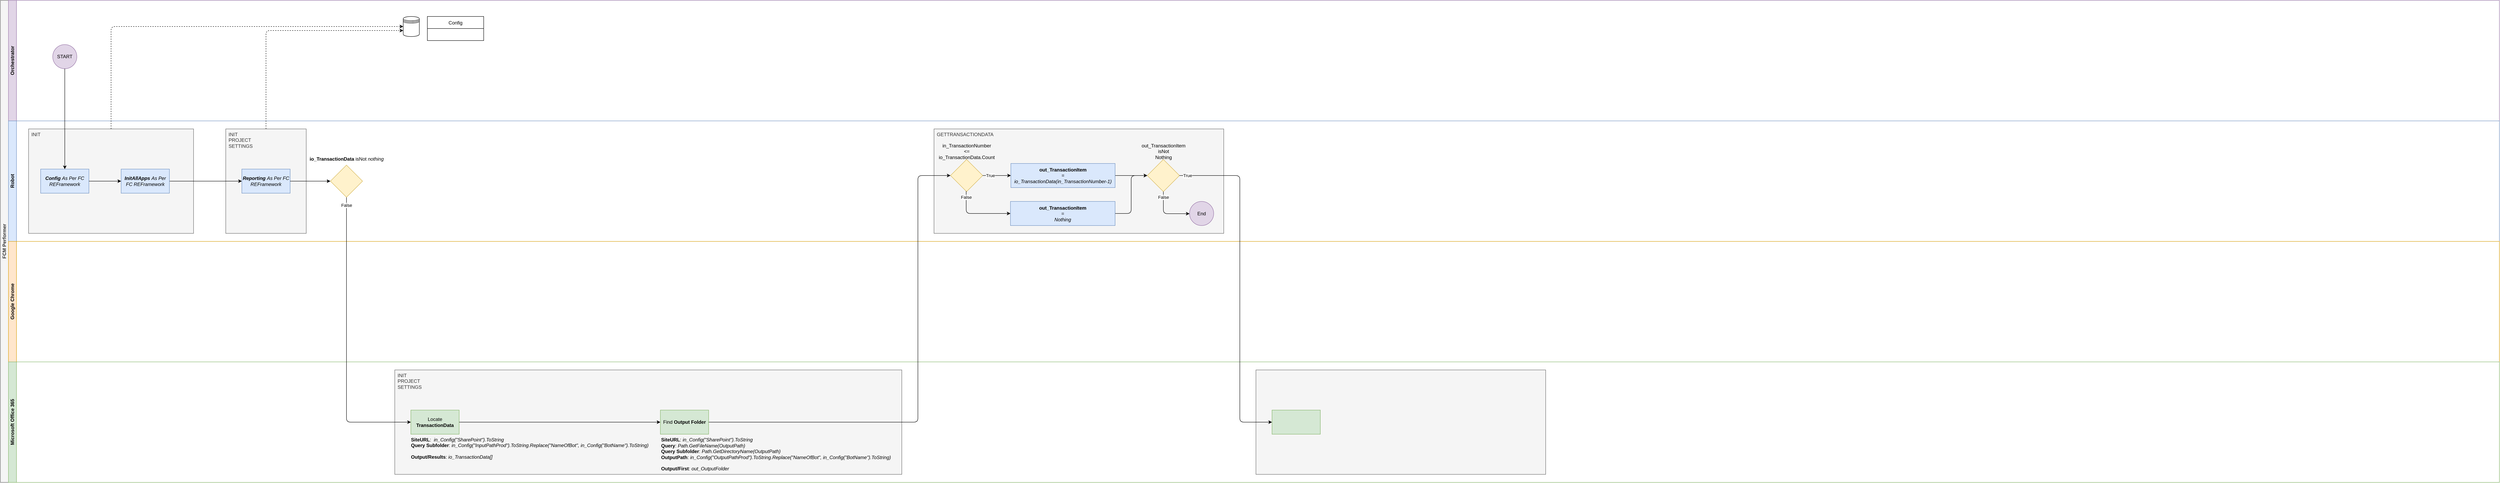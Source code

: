 <mxfile version="20.4.0" type="github">
  <diagram id="prtHgNgQTEPvFCAcTncT" name="Page-1">
    <mxGraphModel dx="1673" dy="980" grid="1" gridSize="10" guides="1" tooltips="1" connect="1" arrows="1" fold="1" page="1" pageScale="1" pageWidth="827" pageHeight="1169" math="0" shadow="0">
      <root>
        <mxCell id="0" />
        <mxCell id="1" parent="0" />
        <mxCell id="dNxyNK7c78bLwvsdeMH5-19" value="FCM Performer" style="swimlane;html=1;childLayout=stackLayout;resizeParent=1;resizeParentMax=0;horizontal=0;startSize=20;horizontalStack=0;fillColor=#f5f5f5;strokeColor=#666666;fontColor=#333333;" parent="1" vertex="1">
          <mxGeometry x="40" y="40" width="6210" height="1200" as="geometry" />
        </mxCell>
        <mxCell id="dNxyNK7c78bLwvsdeMH5-20" value="Orchestrator" style="swimlane;html=1;startSize=20;horizontal=0;fillColor=#e1d5e7;strokeColor=#9673a6;" parent="dNxyNK7c78bLwvsdeMH5-19" vertex="1">
          <mxGeometry x="20" width="6190" height="300" as="geometry" />
        </mxCell>
        <mxCell id="2dX01dUIb2N1G-1F3EJ_-1" value="START" style="ellipse;whiteSpace=wrap;html=1;aspect=fixed;fillColor=#e1d5e7;strokeColor=#9673a6;" parent="dNxyNK7c78bLwvsdeMH5-20" vertex="1">
          <mxGeometry x="110" y="110" width="60" height="60" as="geometry" />
        </mxCell>
        <mxCell id="NUYfNiR5YCy2ghnN-LS9-16" value="Config" style="swimlane;fontStyle=0;childLayout=stackLayout;horizontal=1;startSize=30;horizontalStack=0;resizeParent=1;resizeParentMax=0;resizeLast=0;collapsible=1;marginBottom=0;" vertex="1" parent="dNxyNK7c78bLwvsdeMH5-20">
          <mxGeometry x="1041" y="40" width="140" height="60" as="geometry">
            <mxRectangle x="2070" y="60" width="100" height="30" as="alternateBounds" />
          </mxGeometry>
        </mxCell>
        <mxCell id="NUYfNiR5YCy2ghnN-LS9-20" value="" style="shape=datastore;whiteSpace=wrap;html=1;" vertex="1" parent="dNxyNK7c78bLwvsdeMH5-20">
          <mxGeometry x="981" y="40" width="40" height="50" as="geometry" />
        </mxCell>
        <mxCell id="2dX01dUIb2N1G-1F3EJ_-10" value="Robot" style="swimlane;html=1;startSize=20;horizontal=0;fillColor=#dae8fc;strokeColor=#6c8ebf;" parent="dNxyNK7c78bLwvsdeMH5-19" vertex="1">
          <mxGeometry x="20" y="300" width="6190" height="300" as="geometry" />
        </mxCell>
        <mxCell id="NUYfNiR5YCy2ghnN-LS9-31" value="GETTRANSACTIONDATA" style="rounded=0;whiteSpace=wrap;html=1;fillColor=#f5f5f5;fontColor=#333333;strokeColor=#666666;align=left;verticalAlign=top;labelPosition=center;verticalLabelPosition=middle;spacingLeft=5;" vertex="1" parent="2dX01dUIb2N1G-1F3EJ_-10">
          <mxGeometry x="2300" y="20" width="720" height="260" as="geometry" />
        </mxCell>
        <mxCell id="2dX01dUIb2N1G-1F3EJ_-6" value="INIT" style="rounded=0;whiteSpace=wrap;html=1;fillColor=#f5f5f5;fontColor=#333333;strokeColor=#666666;align=left;verticalAlign=top;labelPosition=center;verticalLabelPosition=middle;spacingLeft=5;" parent="2dX01dUIb2N1G-1F3EJ_-10" vertex="1">
          <mxGeometry x="50" y="20" width="410" height="260" as="geometry" />
        </mxCell>
        <mxCell id="2dX01dUIb2N1G-1F3EJ_-4" value="&lt;i&gt;&lt;b&gt;Config&lt;/b&gt;&amp;nbsp;As Per FC REFramework&lt;/i&gt;" style="whiteSpace=wrap;html=1;fillColor=#dae8fc;strokeColor=#6c8ebf;" parent="2dX01dUIb2N1G-1F3EJ_-10" vertex="1">
          <mxGeometry x="80" y="120" width="120" height="60" as="geometry" />
        </mxCell>
        <mxCell id="NUYfNiR5YCy2ghnN-LS9-5" value="INIT&lt;br&gt;PROJECT&lt;br&gt;SETTINGS" style="rounded=0;whiteSpace=wrap;html=1;fillColor=#f5f5f5;fontColor=#333333;strokeColor=#666666;align=left;verticalAlign=top;labelPosition=center;verticalLabelPosition=middle;spacingLeft=5;" vertex="1" parent="2dX01dUIb2N1G-1F3EJ_-10">
          <mxGeometry x="540" y="20" width="200" height="260" as="geometry" />
        </mxCell>
        <mxCell id="NUYfNiR5YCy2ghnN-LS9-6" value="&lt;i&gt;&lt;b&gt;Reporting&lt;/b&gt;&amp;nbsp;As Per FC REFramework&lt;/i&gt;" style="whiteSpace=wrap;html=1;fillColor=#dae8fc;strokeColor=#6c8ebf;" vertex="1" parent="2dX01dUIb2N1G-1F3EJ_-10">
          <mxGeometry x="580" y="120" width="120" height="60" as="geometry" />
        </mxCell>
        <mxCell id="NUYfNiR5YCy2ghnN-LS9-13" value="&lt;b&gt;io_TransactionData &lt;/b&gt;isNot&amp;nbsp;&lt;i&gt;nothing&lt;/i&gt;" style="text;html=1;align=center;verticalAlign=middle;resizable=0;points=[];autosize=1;strokeColor=none;fillColor=none;" vertex="1" parent="2dX01dUIb2N1G-1F3EJ_-10">
          <mxGeometry x="735" y="80" width="210" height="30" as="geometry" />
        </mxCell>
        <mxCell id="NUYfNiR5YCy2ghnN-LS9-32" value="" style="rhombus;whiteSpace=wrap;html=1;fillColor=#fff2cc;strokeColor=#d6b656;" vertex="1" parent="2dX01dUIb2N1G-1F3EJ_-10">
          <mxGeometry x="2341" y="96" width="80" height="80" as="geometry" />
        </mxCell>
        <mxCell id="NUYfNiR5YCy2ghnN-LS9-34" value="in_TransactionNumber &lt;br&gt;&amp;lt;= &lt;br&gt;io_TransactionData.Count" style="text;html=1;align=center;verticalAlign=middle;resizable=0;points=[];autosize=1;strokeColor=none;fillColor=none;" vertex="1" parent="2dX01dUIb2N1G-1F3EJ_-10">
          <mxGeometry x="2301" y="46" width="160" height="60" as="geometry" />
        </mxCell>
        <mxCell id="NUYfNiR5YCy2ghnN-LS9-38" value="False" style="edgeStyle=orthogonalEdgeStyle;rounded=1;orthogonalLoop=1;jettySize=auto;html=1;entryX=0;entryY=0.5;entryDx=0;entryDy=0;" edge="1" parent="2dX01dUIb2N1G-1F3EJ_-10" source="NUYfNiR5YCy2ghnN-LS9-32" target="NUYfNiR5YCy2ghnN-LS9-37">
          <mxGeometry x="-0.819" relative="1" as="geometry">
            <Array as="points">
              <mxPoint x="2380" y="230" />
            </Array>
            <mxPoint as="offset" />
          </mxGeometry>
        </mxCell>
        <mxCell id="NUYfNiR5YCy2ghnN-LS9-40" value="" style="edgeStyle=orthogonalEdgeStyle;rounded=1;orthogonalLoop=1;jettySize=auto;html=1;" edge="1" parent="2dX01dUIb2N1G-1F3EJ_-10" source="NUYfNiR5YCy2ghnN-LS9-35" target="NUYfNiR5YCy2ghnN-LS9-39">
          <mxGeometry relative="1" as="geometry" />
        </mxCell>
        <mxCell id="NUYfNiR5YCy2ghnN-LS9-35" value="&lt;b&gt;out_TransactionItem&lt;/b&gt;&lt;br&gt;=&lt;br&gt;&lt;i&gt;io_TransactionData(in_TransactionNumber-1)&lt;/i&gt;" style="whiteSpace=wrap;html=1;fillColor=#dae8fc;strokeColor=#6c8ebf;" vertex="1" parent="2dX01dUIb2N1G-1F3EJ_-10">
          <mxGeometry x="2491" y="106" width="259" height="60" as="geometry" />
        </mxCell>
        <mxCell id="NUYfNiR5YCy2ghnN-LS9-36" value="True" style="edgeStyle=orthogonalEdgeStyle;rounded=1;orthogonalLoop=1;jettySize=auto;html=1;" edge="1" parent="2dX01dUIb2N1G-1F3EJ_-10" source="NUYfNiR5YCy2ghnN-LS9-32" target="NUYfNiR5YCy2ghnN-LS9-35">
          <mxGeometry x="-0.457" relative="1" as="geometry">
            <mxPoint as="offset" />
          </mxGeometry>
        </mxCell>
        <mxCell id="NUYfNiR5YCy2ghnN-LS9-41" style="edgeStyle=orthogonalEdgeStyle;rounded=1;orthogonalLoop=1;jettySize=auto;html=1;exitX=1;exitY=0.5;exitDx=0;exitDy=0;entryX=0;entryY=0.5;entryDx=0;entryDy=0;" edge="1" parent="2dX01dUIb2N1G-1F3EJ_-10" source="NUYfNiR5YCy2ghnN-LS9-37" target="NUYfNiR5YCy2ghnN-LS9-39">
          <mxGeometry relative="1" as="geometry" />
        </mxCell>
        <mxCell id="NUYfNiR5YCy2ghnN-LS9-37" value="&lt;b&gt;out_TransactionItem&lt;/b&gt;&lt;br&gt;=&lt;br&gt;&lt;i&gt;Nothing&lt;/i&gt;" style="whiteSpace=wrap;html=1;fillColor=#dae8fc;strokeColor=#6c8ebf;" vertex="1" parent="2dX01dUIb2N1G-1F3EJ_-10">
          <mxGeometry x="2490" y="200.5" width="260" height="60" as="geometry" />
        </mxCell>
        <mxCell id="NUYfNiR5YCy2ghnN-LS9-39" value="" style="rhombus;whiteSpace=wrap;html=1;fillColor=#fff2cc;strokeColor=#d6b656;" vertex="1" parent="2dX01dUIb2N1G-1F3EJ_-10">
          <mxGeometry x="2830" y="96" width="80" height="80" as="geometry" />
        </mxCell>
        <mxCell id="NUYfNiR5YCy2ghnN-LS9-42" value="out_TransactionItem &lt;br&gt;isNot &lt;br&gt;Nothing" style="text;html=1;align=center;verticalAlign=middle;resizable=0;points=[];autosize=1;strokeColor=none;fillColor=none;" vertex="1" parent="2dX01dUIb2N1G-1F3EJ_-10">
          <mxGeometry x="2805" y="46" width="130" height="60" as="geometry" />
        </mxCell>
        <mxCell id="NUYfNiR5YCy2ghnN-LS9-43" value="End" style="ellipse;whiteSpace=wrap;html=1;fillColor=#e1d5e7;strokeColor=#9673a6;" vertex="1" parent="2dX01dUIb2N1G-1F3EJ_-10">
          <mxGeometry x="2935" y="200.5" width="60" height="60" as="geometry" />
        </mxCell>
        <mxCell id="NUYfNiR5YCy2ghnN-LS9-44" value="False" style="edgeStyle=orthogonalEdgeStyle;rounded=1;orthogonalLoop=1;jettySize=auto;html=1;" edge="1" parent="2dX01dUIb2N1G-1F3EJ_-10" source="NUYfNiR5YCy2ghnN-LS9-39" target="NUYfNiR5YCy2ghnN-LS9-43">
          <mxGeometry x="-0.766" relative="1" as="geometry">
            <Array as="points">
              <mxPoint x="2870" y="231" />
            </Array>
            <mxPoint as="offset" />
          </mxGeometry>
        </mxCell>
        <mxCell id="dNxyNK7c78bLwvsdeMH5-21" value="Google Chrome" style="swimlane;html=1;startSize=20;horizontal=0;fillColor=#ffe6cc;strokeColor=#d79b00;" parent="dNxyNK7c78bLwvsdeMH5-19" vertex="1">
          <mxGeometry x="20" y="600" width="6190" height="300" as="geometry">
            <mxRectangle x="20" y="300" width="1430" height="30" as="alternateBounds" />
          </mxGeometry>
        </mxCell>
        <mxCell id="dNxyNK7c78bLwvsdeMH5-22" value="Microsoft Office 365" style="swimlane;html=1;startSize=20;horizontal=0;fillColor=#d5e8d4;strokeColor=#82b366;" parent="dNxyNK7c78bLwvsdeMH5-19" vertex="1">
          <mxGeometry x="20" y="900" width="6190" height="300" as="geometry" />
        </mxCell>
        <mxCell id="NUYfNiR5YCy2ghnN-LS9-47" value="" style="rounded=0;whiteSpace=wrap;html=1;fillColor=#f5f5f5;fontColor=#333333;strokeColor=#666666;align=left;verticalAlign=top;labelPosition=center;verticalLabelPosition=middle;spacingLeft=5;" vertex="1" parent="dNxyNK7c78bLwvsdeMH5-22">
          <mxGeometry x="3100" y="20" width="720" height="260" as="geometry" />
        </mxCell>
        <mxCell id="NUYfNiR5YCy2ghnN-LS9-10" value="INIT&lt;br&gt;PROJECT&lt;br&gt;SETTINGS" style="rounded=0;whiteSpace=wrap;html=1;fillColor=#f5f5f5;fontColor=#333333;strokeColor=#666666;align=left;verticalAlign=top;labelPosition=center;verticalLabelPosition=middle;spacingLeft=5;" vertex="1" parent="dNxyNK7c78bLwvsdeMH5-22">
          <mxGeometry x="960" y="20" width="1260" height="260" as="geometry" />
        </mxCell>
        <mxCell id="NUYfNiR5YCy2ghnN-LS9-8" value="Locate &lt;b&gt;TransactionData&lt;/b&gt;" style="whiteSpace=wrap;html=1;fillColor=#d5e8d4;strokeColor=#82b366;" vertex="1" parent="dNxyNK7c78bLwvsdeMH5-22">
          <mxGeometry x="1000" y="120" width="120" height="60" as="geometry" />
        </mxCell>
        <mxCell id="NUYfNiR5YCy2ghnN-LS9-24" value="&lt;div style=&quot;text-align: left;&quot;&gt;&lt;b style=&quot;background-color: initial;&quot;&gt;SiteURL&lt;/b&gt;&lt;span style=&quot;background-color: initial;&quot;&gt;:&amp;nbsp;&amp;nbsp;&lt;/span&gt;&lt;i style=&quot;background-color: initial;&quot;&gt;in_Config(&quot;SharePoint&quot;).ToString&lt;/i&gt;&lt;/div&gt;&lt;b&gt;&lt;div style=&quot;text-align: left;&quot;&gt;&lt;b style=&quot;background-color: initial;&quot;&gt;Query Subfolder&lt;/b&gt;&lt;span style=&quot;background-color: initial; font-weight: normal;&quot;&gt;:&amp;nbsp;&lt;/span&gt;&lt;i style=&quot;background-color: initial; font-weight: normal;&quot;&gt;in_Config(&quot;InputPathProd&quot;).ToString.Replace(&quot;NameOfBot&quot;, in_Config(&quot;BotName&quot;).ToString)&lt;/i&gt;&lt;/div&gt;&lt;/b&gt;&lt;div style=&quot;text-align: left;&quot;&gt;&lt;br&gt;&lt;/div&gt;&lt;b&gt;&lt;div style=&quot;text-align: left;&quot;&gt;&lt;b style=&quot;background-color: initial;&quot;&gt;Output/Results&lt;/b&gt;&lt;span style=&quot;background-color: initial; font-weight: normal;&quot;&gt;:&amp;nbsp;&lt;/span&gt;&lt;i style=&quot;background-color: initial; font-weight: normal;&quot;&gt;io_TransactionData[]&lt;/i&gt;&lt;/div&gt;&lt;/b&gt;" style="text;html=1;align=center;verticalAlign=middle;resizable=0;points=[];autosize=1;strokeColor=none;fillColor=none;" vertex="1" parent="dNxyNK7c78bLwvsdeMH5-22">
          <mxGeometry x="990" y="180" width="610" height="70" as="geometry" />
        </mxCell>
        <mxCell id="NUYfNiR5YCy2ghnN-LS9-25" value="Find &lt;b&gt;Output Folder&lt;/b&gt;" style="whiteSpace=wrap;html=1;fillColor=#d5e8d4;strokeColor=#82b366;" vertex="1" parent="dNxyNK7c78bLwvsdeMH5-22">
          <mxGeometry x="1620" y="120" width="120" height="60" as="geometry" />
        </mxCell>
        <mxCell id="NUYfNiR5YCy2ghnN-LS9-26" value="" style="edgeStyle=orthogonalEdgeStyle;rounded=1;orthogonalLoop=1;jettySize=auto;html=1;" edge="1" parent="dNxyNK7c78bLwvsdeMH5-22" source="NUYfNiR5YCy2ghnN-LS9-8" target="NUYfNiR5YCy2ghnN-LS9-25">
          <mxGeometry relative="1" as="geometry" />
        </mxCell>
        <mxCell id="NUYfNiR5YCy2ghnN-LS9-28" value="&lt;b&gt;SiteURL&lt;/b&gt;:&amp;nbsp;&lt;i&gt;in_Config(&quot;SharePoint&quot;).ToString&lt;/i&gt;&lt;br&gt;&lt;b&gt;Query&lt;/b&gt;:&amp;nbsp;&lt;i&gt;Path.GetFileName(OutputPath)&lt;/i&gt;&lt;br&gt;&lt;b&gt;Query Subfolder&lt;/b&gt;:&amp;nbsp;&lt;i&gt;Path.GetDirectoryName(OutputPath)&lt;/i&gt;&lt;br&gt;&lt;b&gt;OutputPath&lt;/b&gt;:&amp;nbsp;&lt;i&gt;in_Config(&quot;OutputPathProd&quot;).ToString.Replace(&quot;NameOfBot&quot;, in_Config(&quot;BotName&quot;).ToString)&lt;/i&gt;&lt;br&gt;&lt;br&gt;&lt;b&gt;Output/First&lt;/b&gt;:&amp;nbsp;&lt;i&gt;out_OutputFolder&lt;/i&gt;" style="text;html=1;align=left;verticalAlign=middle;resizable=0;points=[];autosize=1;strokeColor=none;fillColor=none;" vertex="1" parent="dNxyNK7c78bLwvsdeMH5-22">
          <mxGeometry x="1620" y="180" width="590" height="100" as="geometry" />
        </mxCell>
        <mxCell id="NUYfNiR5YCy2ghnN-LS9-45" value="" style="whiteSpace=wrap;html=1;fillColor=#d5e8d4;strokeColor=#82b366;" vertex="1" parent="dNxyNK7c78bLwvsdeMH5-22">
          <mxGeometry x="3140" y="120" width="120" height="60" as="geometry" />
        </mxCell>
        <mxCell id="2dX01dUIb2N1G-1F3EJ_-5" value="" style="edgeStyle=orthogonalEdgeStyle;rounded=0;orthogonalLoop=1;jettySize=auto;html=1;" parent="dNxyNK7c78bLwvsdeMH5-19" source="2dX01dUIb2N1G-1F3EJ_-1" target="2dX01dUIb2N1G-1F3EJ_-4" edge="1">
          <mxGeometry relative="1" as="geometry" />
        </mxCell>
        <mxCell id="NUYfNiR5YCy2ghnN-LS9-22" style="edgeStyle=orthogonalEdgeStyle;rounded=1;orthogonalLoop=1;jettySize=auto;html=1;exitX=0.5;exitY=0;exitDx=0;exitDy=0;entryX=0;entryY=0.5;entryDx=0;entryDy=0;dashed=1;" edge="1" parent="dNxyNK7c78bLwvsdeMH5-19" source="2dX01dUIb2N1G-1F3EJ_-6" target="NUYfNiR5YCy2ghnN-LS9-20">
          <mxGeometry relative="1" as="geometry" />
        </mxCell>
        <mxCell id="NUYfNiR5YCy2ghnN-LS9-23" style="edgeStyle=orthogonalEdgeStyle;rounded=1;orthogonalLoop=1;jettySize=auto;html=1;exitX=0.5;exitY=0;exitDx=0;exitDy=0;entryX=0;entryY=0.7;entryDx=0;entryDy=0;dashed=1;" edge="1" parent="dNxyNK7c78bLwvsdeMH5-19" source="NUYfNiR5YCy2ghnN-LS9-5" target="NUYfNiR5YCy2ghnN-LS9-20">
          <mxGeometry relative="1" as="geometry" />
        </mxCell>
        <mxCell id="NUYfNiR5YCy2ghnN-LS9-30" value="" style="edgeStyle=orthogonalEdgeStyle;rounded=1;orthogonalLoop=1;jettySize=auto;html=1;entryX=0;entryY=0.5;entryDx=0;entryDy=0;" edge="1" parent="dNxyNK7c78bLwvsdeMH5-19" source="NUYfNiR5YCy2ghnN-LS9-25" target="NUYfNiR5YCy2ghnN-LS9-32">
          <mxGeometry relative="1" as="geometry">
            <mxPoint x="2360" y="450" as="targetPoint" />
            <Array as="points">
              <mxPoint x="2280" y="1050" />
              <mxPoint x="2280" y="436" />
            </Array>
          </mxGeometry>
        </mxCell>
        <mxCell id="NUYfNiR5YCy2ghnN-LS9-46" value="True" style="edgeStyle=orthogonalEdgeStyle;rounded=1;orthogonalLoop=1;jettySize=auto;html=1;" edge="1" parent="dNxyNK7c78bLwvsdeMH5-19" source="NUYfNiR5YCy2ghnN-LS9-39" target="NUYfNiR5YCy2ghnN-LS9-45">
          <mxGeometry x="-0.953" relative="1" as="geometry">
            <Array as="points">
              <mxPoint x="3080" y="436" />
              <mxPoint x="3080" y="1050" />
            </Array>
            <mxPoint as="offset" />
          </mxGeometry>
        </mxCell>
        <mxCell id="NUYfNiR5YCy2ghnN-LS9-7" value="" style="edgeStyle=orthogonalEdgeStyle;rounded=0;orthogonalLoop=1;jettySize=auto;html=1;" edge="1" parent="1" source="NUYfNiR5YCy2ghnN-LS9-3" target="NUYfNiR5YCy2ghnN-LS9-6">
          <mxGeometry relative="1" as="geometry" />
        </mxCell>
        <mxCell id="NUYfNiR5YCy2ghnN-LS9-3" value="&lt;i&gt;&lt;b&gt;InitAllApps&amp;nbsp;&lt;/b&gt;As Per FC REFramework&lt;/i&gt;" style="whiteSpace=wrap;html=1;fillColor=#dae8fc;strokeColor=#6c8ebf;" vertex="1" parent="1">
          <mxGeometry x="340" y="460" width="120" height="60" as="geometry" />
        </mxCell>
        <mxCell id="NUYfNiR5YCy2ghnN-LS9-4" value="" style="edgeStyle=orthogonalEdgeStyle;rounded=0;orthogonalLoop=1;jettySize=auto;html=1;" edge="1" parent="1" source="2dX01dUIb2N1G-1F3EJ_-4" target="NUYfNiR5YCy2ghnN-LS9-3">
          <mxGeometry relative="1" as="geometry" />
        </mxCell>
        <mxCell id="NUYfNiR5YCy2ghnN-LS9-15" value="False" style="edgeStyle=orthogonalEdgeStyle;rounded=1;orthogonalLoop=1;jettySize=auto;html=1;exitX=0.5;exitY=1;exitDx=0;exitDy=0;entryX=0;entryY=0.5;entryDx=0;entryDy=0;" edge="1" parent="1" source="NUYfNiR5YCy2ghnN-LS9-11" target="NUYfNiR5YCy2ghnN-LS9-8">
          <mxGeometry x="-0.944" relative="1" as="geometry">
            <mxPoint as="offset" />
          </mxGeometry>
        </mxCell>
        <mxCell id="NUYfNiR5YCy2ghnN-LS9-11" value="" style="rhombus;whiteSpace=wrap;html=1;fillColor=#fff2cc;strokeColor=#d6b656;" vertex="1" parent="1">
          <mxGeometry x="860" y="450" width="80" height="80" as="geometry" />
        </mxCell>
        <mxCell id="NUYfNiR5YCy2ghnN-LS9-12" value="" style="edgeStyle=orthogonalEdgeStyle;rounded=1;orthogonalLoop=1;jettySize=auto;html=1;" edge="1" parent="1" source="NUYfNiR5YCy2ghnN-LS9-6" target="NUYfNiR5YCy2ghnN-LS9-11">
          <mxGeometry relative="1" as="geometry" />
        </mxCell>
      </root>
    </mxGraphModel>
  </diagram>
</mxfile>
